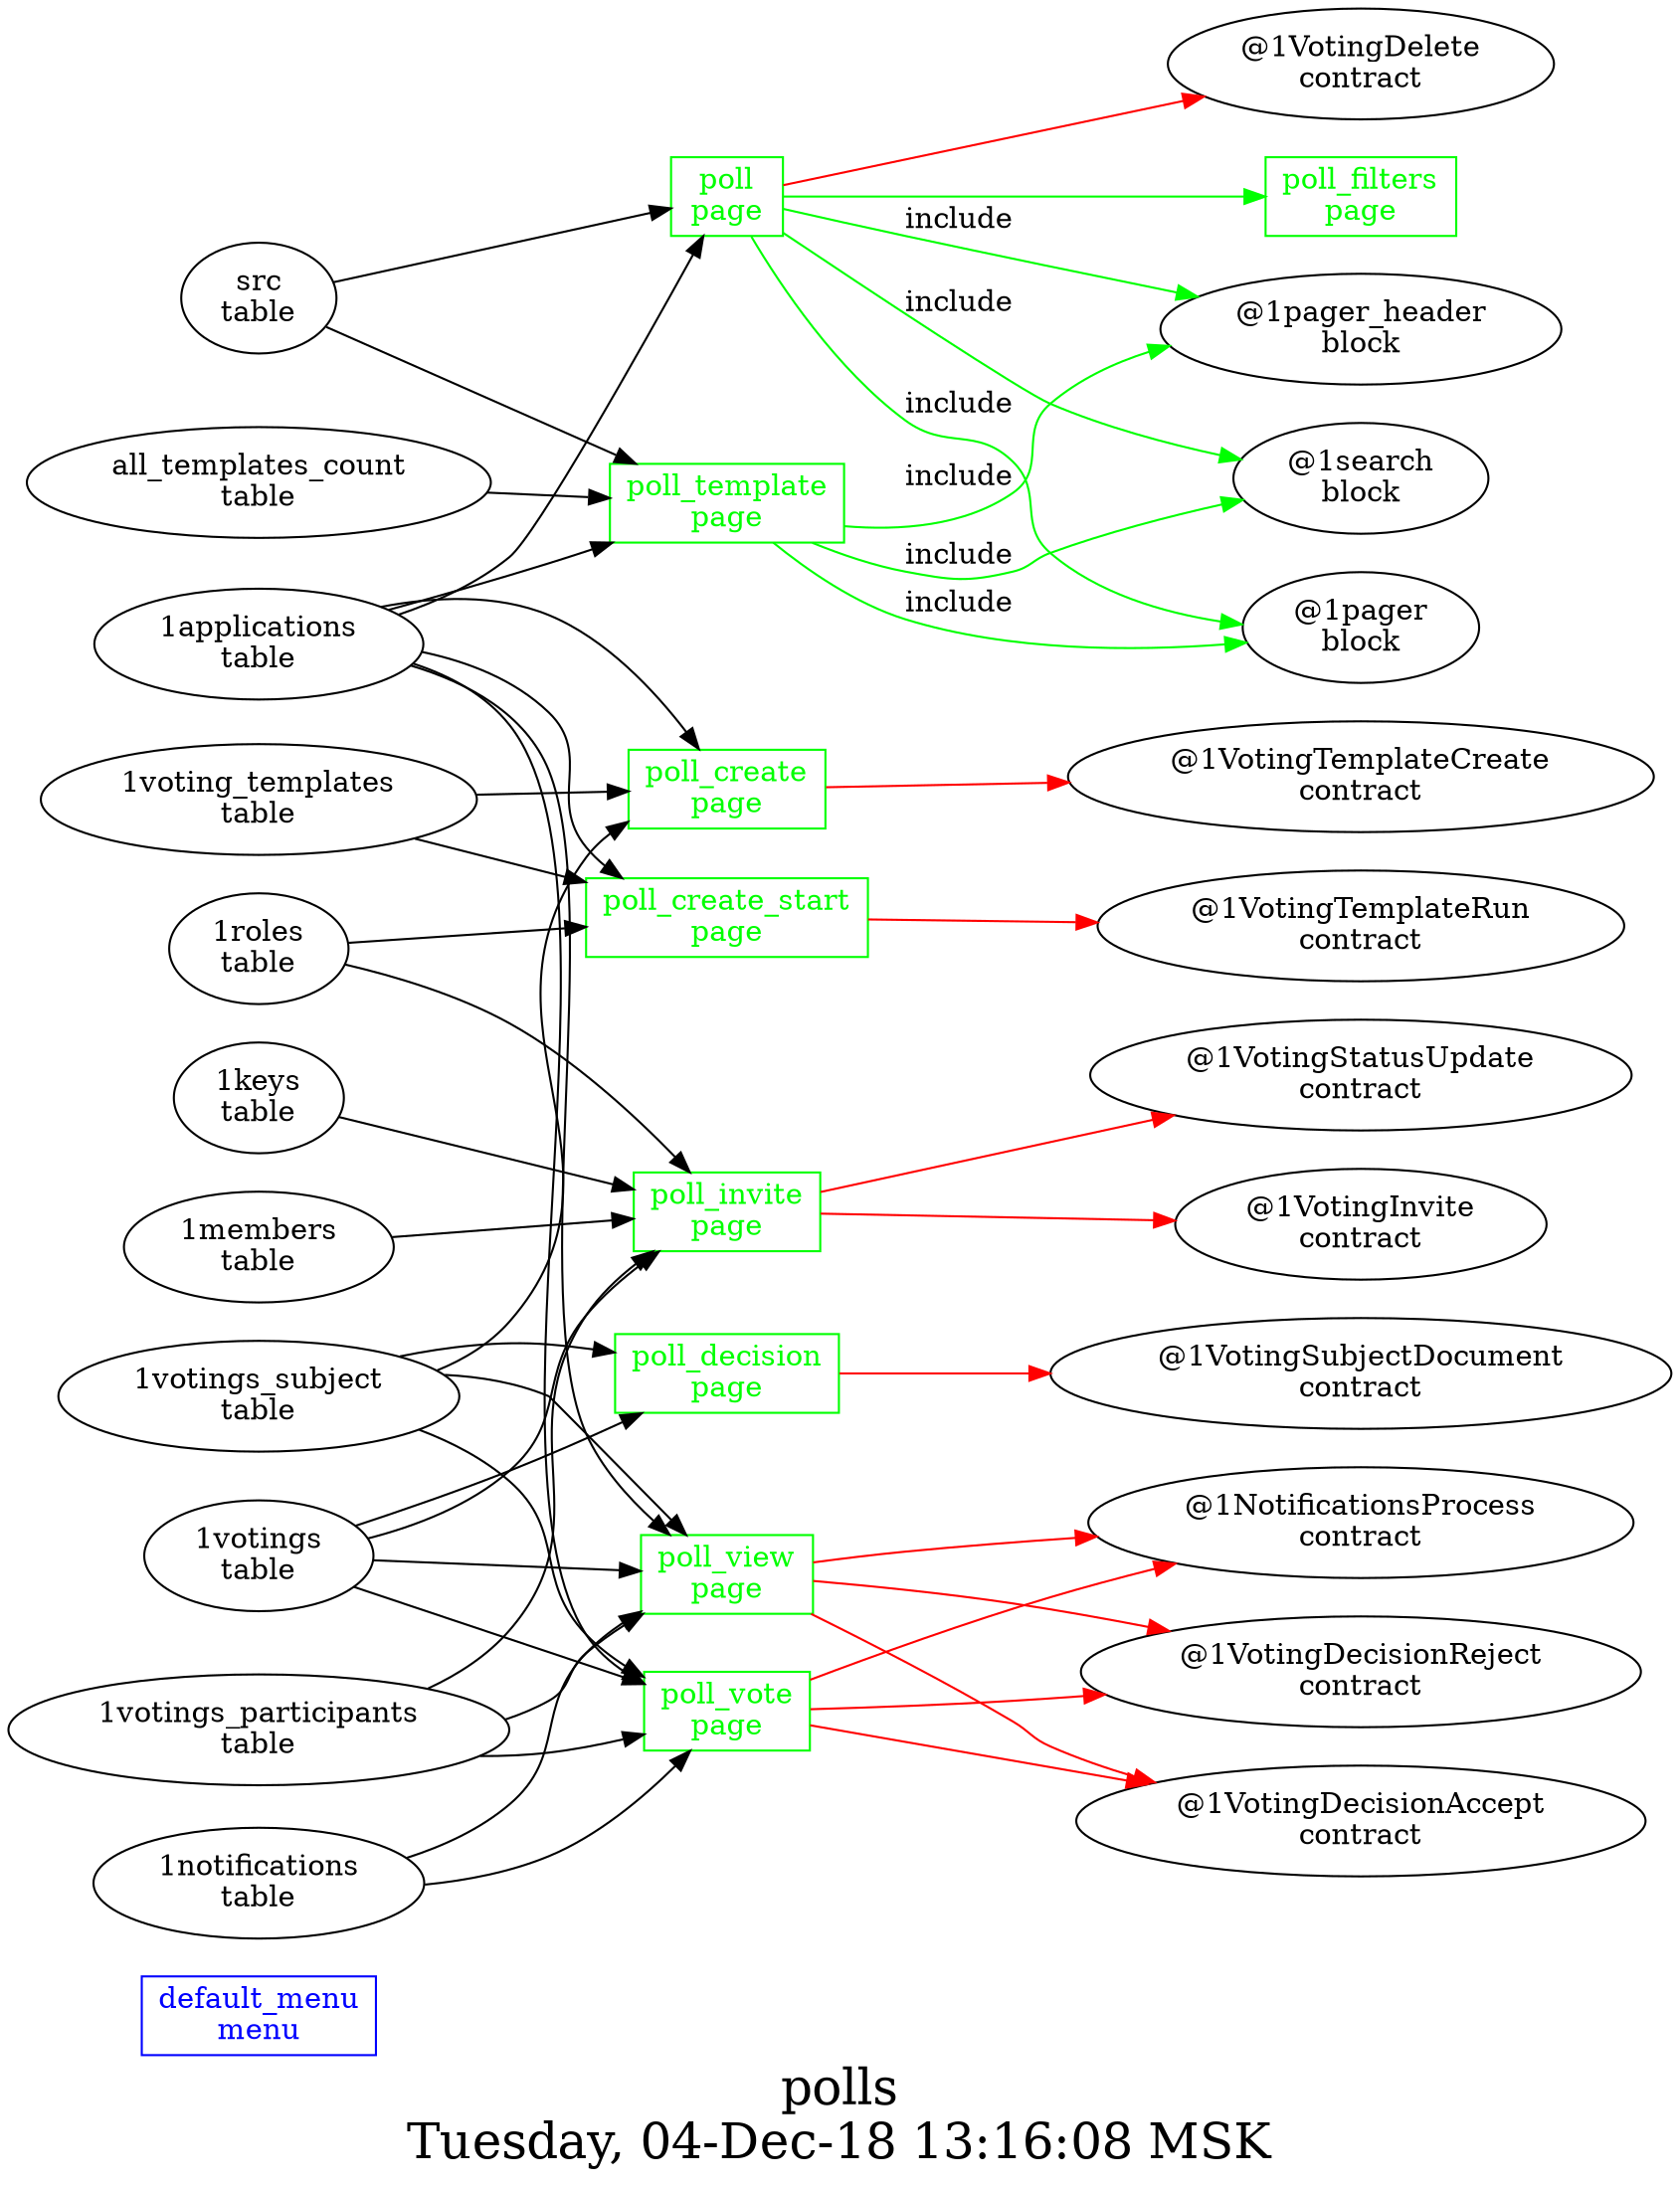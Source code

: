 digraph G {
fontsize="24";
label="polls\nTuesday, 04-Dec-18 13:16:08 MSK";
nojustify=true;
ordering=out;
rankdir=LR;
size="30";
"default_menu\nmenu" [color=blue, fontcolor=blue, group=menus, shape=record];
"poll\npage" -> "@1VotingDelete\ncontract"  [ color=red ]
"1applications\ntable" -> "poll\npage"
"src\ntable" -> "poll\npage"
"poll\npage" -> "poll_filters\npage"  [ color=green ]
"poll\npage" -> "@1pager_header\nblock"  [ color=green, label=include ]
"poll\npage" -> "@1search\nblock"  [ color=green, label=include ]
"poll\npage" -> "@1pager\nblock"  [ color=green, label=include ]
"poll\npage" [color=green, fontcolor=green, group=pages, shape=record];
"poll_create\npage" -> "@1VotingTemplateCreate\ncontract"  [ color=red ]
"1applications\ntable" -> "poll_create\npage"
"1voting_templates\ntable" -> "poll_create\npage"
"1votings_subject\ntable" -> "poll_create\npage"
"poll_create\npage" [color=green, fontcolor=green, group=pages, shape=record];
"poll_create_start\npage" -> "@1VotingTemplateRun\ncontract"  [ color=red ]
"1applications\ntable" -> "poll_create_start\npage"
"1voting_templates\ntable" -> "poll_create_start\npage"
"1roles\ntable" -> "poll_create_start\npage"
"poll_create_start\npage" [color=green, fontcolor=green, group=pages, shape=record];
"poll_decision\npage" -> "@1VotingSubjectDocument\ncontract"  [ color=red ]
"1votings\ntable" -> "poll_decision\npage"
"1votings_subject\ntable" -> "poll_decision\npage"
"poll_decision\npage" [color=green, fontcolor=green, group=pages, shape=record];
"poll_filters\npage" [color=green, fontcolor=green, group=pages, shape=record];
"poll_invite\npage" -> "@1VotingStatusUpdate\ncontract"  [ color=red ]
"poll_invite\npage" -> "@1VotingInvite\ncontract"  [ color=red ]
"1votings\ntable" -> "poll_invite\npage"
"1votings_participants\ntable" -> "poll_invite\npage"
"1roles\ntable" -> "poll_invite\npage"
"1keys\ntable" -> "poll_invite\npage"
"1members\ntable" -> "poll_invite\npage"
"poll_invite\npage" [color=green, fontcolor=green, group=pages, shape=record];
"1applications\ntable" -> "poll_template\npage"
"all_templates_count\ntable" -> "poll_template\npage"
"src\ntable" -> "poll_template\npage"
"poll_template\npage" -> "@1pager_header\nblock"  [ color=green, label=include ]
"poll_template\npage" -> "@1search\nblock"  [ color=green, label=include ]
"poll_template\npage" -> "@1pager\nblock"  [ color=green, label=include ]
"poll_template\npage" [color=green, fontcolor=green, group=pages, shape=record];
"poll_view\npage" -> "@1NotificationsProcess\ncontract"  [ color=red ]
"poll_view\npage" -> "@1VotingDecisionReject\ncontract"  [ color=red ]
"poll_view\npage" -> "@1VotingDecisionAccept\ncontract"  [ color=red ]
"1applications\ntable" -> "poll_view\npage"
"1notifications\ntable" -> "poll_view\npage"
"1votings\ntable" -> "poll_view\npage"
"1votings_participants\ntable" -> "poll_view\npage"
"1votings_subject\ntable" -> "poll_view\npage"
"poll_view\npage" [color=green, fontcolor=green, group=pages, shape=record];
"poll_vote\npage" -> "@1NotificationsProcess\ncontract"  [ color=red ]
"poll_vote\npage" -> "@1VotingDecisionReject\ncontract"  [ color=red ]
"poll_vote\npage" -> "@1VotingDecisionAccept\ncontract"  [ color=red ]
"1applications\ntable" -> "poll_vote\npage"
"1notifications\ntable" -> "poll_vote\npage"
"1votings\ntable" -> "poll_vote\npage"
"1votings_participants\ntable" -> "poll_vote\npage"
"1votings_subject\ntable" -> "poll_vote\npage"
"poll_vote\npage" [color=green, fontcolor=green, group=pages, shape=record];
}
